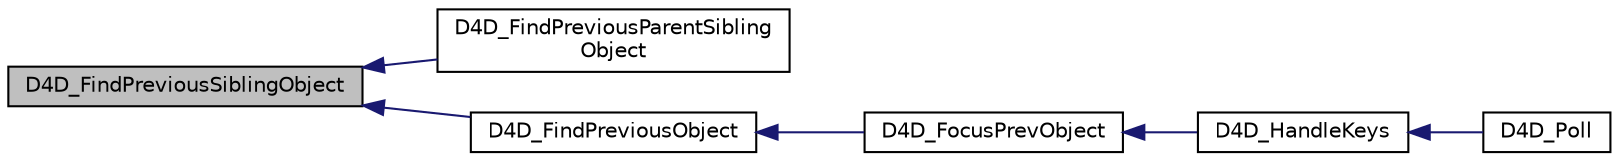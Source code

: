 digraph "D4D_FindPreviousSiblingObject"
{
  edge [fontname="Helvetica",fontsize="10",labelfontname="Helvetica",labelfontsize="10"];
  node [fontname="Helvetica",fontsize="10",shape=record];
  rankdir="LR";
  Node1 [label="D4D_FindPreviousSiblingObject",height=0.2,width=0.4,color="black", fillcolor="grey75", style="filled" fontcolor="black"];
  Node1 -> Node2 [dir="back",color="midnightblue",fontsize="10",style="solid",fontname="Helvetica"];
  Node2 [label="D4D_FindPreviousParentSibling\lObject",height=0.2,width=0.4,color="black", fillcolor="white", style="filled",URL="$d4d__private_8h.html#a7cc492b17d8f4e707a4d251afc6f0425"];
  Node1 -> Node3 [dir="back",color="midnightblue",fontsize="10",style="solid",fontname="Helvetica"];
  Node3 [label="D4D_FindPreviousObject",height=0.2,width=0.4,color="black", fillcolor="white", style="filled",URL="$d4d__private_8h.html#a70acecf3901cac21169bedc5088c9186"];
  Node3 -> Node4 [dir="back",color="midnightblue",fontsize="10",style="solid",fontname="Helvetica"];
  Node4 [label="D4D_FocusPrevObject",height=0.2,width=0.4,color="black", fillcolor="white", style="filled",URL="$group__doxd4d__screen__func.html#ga47b87849baa7d228b0ba6ff2b5c473e6",tooltip="The function change focus to the previous object in the given screen. "];
  Node4 -> Node5 [dir="back",color="midnightblue",fontsize="10",style="solid",fontname="Helvetica"];
  Node5 [label="D4D_HandleKeys",height=0.2,width=0.4,color="black", fillcolor="white", style="filled",URL="$d4d__private_8h.html#a643048e622921c9622b02ce17854ef99"];
  Node5 -> Node6 [dir="back",color="midnightblue",fontsize="10",style="solid",fontname="Helvetica"];
  Node6 [label="D4D_Poll",height=0.2,width=0.4,color="black", fillcolor="white", style="filled",URL="$group__doxd4d__base__func.html#ga7d7714fbb85896d38654d8e5cee40e0b",tooltip="Main eGUI function. Must be periodically called in main loop/task loop. "];
}

